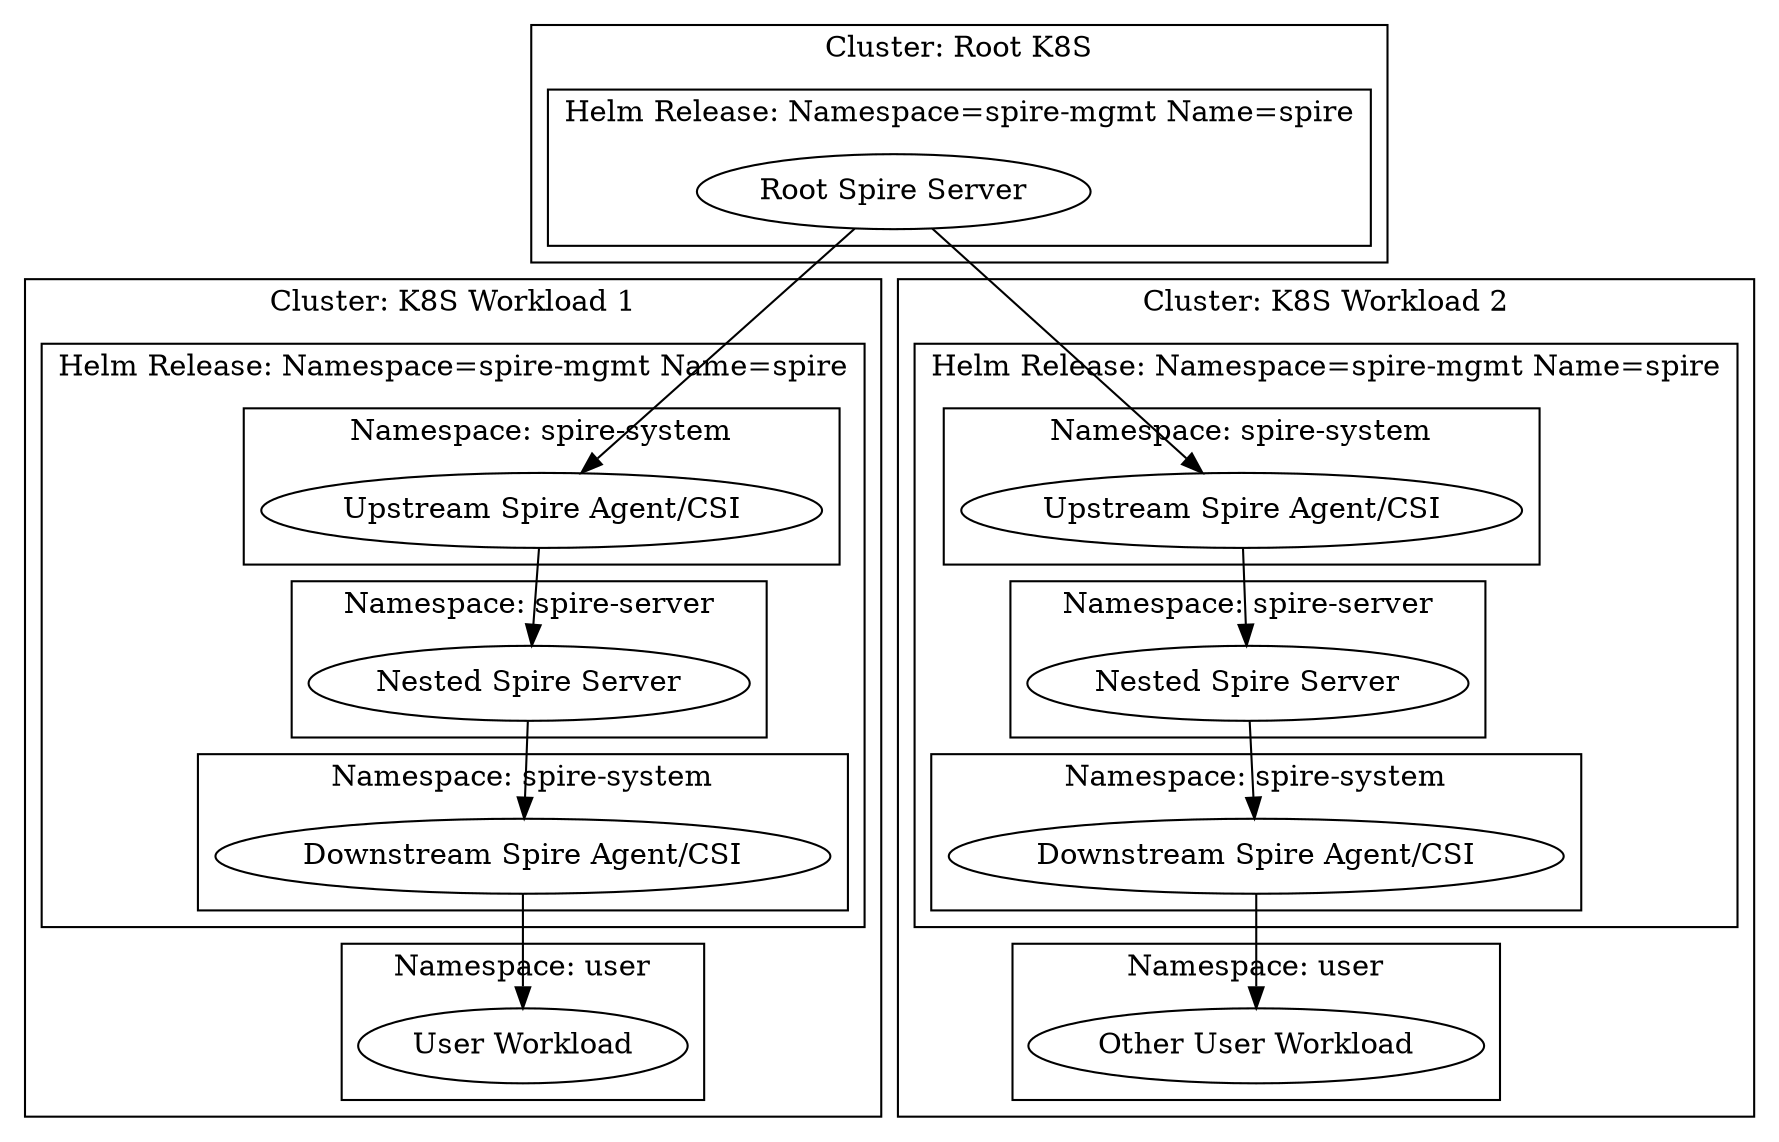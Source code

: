 digraph G {
  subgraph cluster_root {
    label="Cluster: Root K8S";
    subgraph cluster_root_release {
      label="Helm Release: Namespace=spire-mgmt Name=spire"
      spireRoot [label="Root Spire Server"];
    }
  }
  subgraph cluster_nested1 {
    label="Cluster: K8S Workload 1";
    subgraph cluster_nested1_release {
      label="Helm Release: Namespace=spire-mgmt Name=spire"
      subgraph cluster_nested1_ns1 {
        label="Namespace: spire-system"
        spireUpstreamAgent1 [label="Upstream Spire Agent/CSI"];
      }
      subgraph cluster_nested1_ns2 {
        label="Namespace: spire-server"
        spireServerNested1 [label="Nested Spire Server"];
      }
      subgraph cluster_nested1_ns3 {
        label="Namespace: spire-system"
        spireDownstreamAgent1 [label="Downstream Spire Agent/CSI"];
      }
    }
    subgraph cluster_nested1_user {
      label="Namespace: user"
      userWorkload1 [label="User Workload"];
    }
  }
  subgraph cluster_nested2 {
    label="Cluster: K8S Workload 2";
    subgraph cluster_nested2_release {
      label="Helm Release: Namespace=spire-mgmt Name=spire"
      subgraph cluster_nested2_ns1 {
        label="Namespace: spire-system"
        spireUpstreamAgent2 [label="Upstream Spire Agent/CSI"];
      }
      subgraph cluster_nested2_ns2 {
        label="Namespace: spire-server"
        spireServerNested2 [label="Nested Spire Server"];
      }
      subgraph cluster_nested2_ns3 {
        label="Namespace: spire-system"
        spireDownstreamAgent2 [label="Downstream Spire Agent/CSI"];
      }
    }
    subgraph cluster_nested2_user {
      label="Namespace: user"
      userWorkload2 [label="Other User Workload"];
    }
  }
  spireRoot -> spireUpstreamAgent1;
  spireRoot -> spireUpstreamAgent2;
  spireUpstreamAgent1 -> spireServerNested1;
  spireServerNested1 -> spireDownstreamAgent1;
  spireDownstreamAgent1 -> userWorkload1;
  spireUpstreamAgent2 -> spireServerNested2;
  spireServerNested2 -> spireDownstreamAgent2;
  spireDownstreamAgent2 -> userWorkload2;
}
